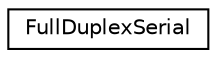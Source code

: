 digraph "Graphical Class Hierarchy"
{
  edge [fontname="Helvetica",fontsize="10",labelfontname="Helvetica",labelfontsize="10"];
  node [fontname="Helvetica",fontsize="10",shape=record];
  rankdir="LR";
  Node1 [label="FullDuplexSerial",height=0.2,width=0.4,color="black", fillcolor="white", style="filled",URL="$classFullDuplexSerial.html",tooltip="This driver, once started, implements a serial port in one cog. "];
}
